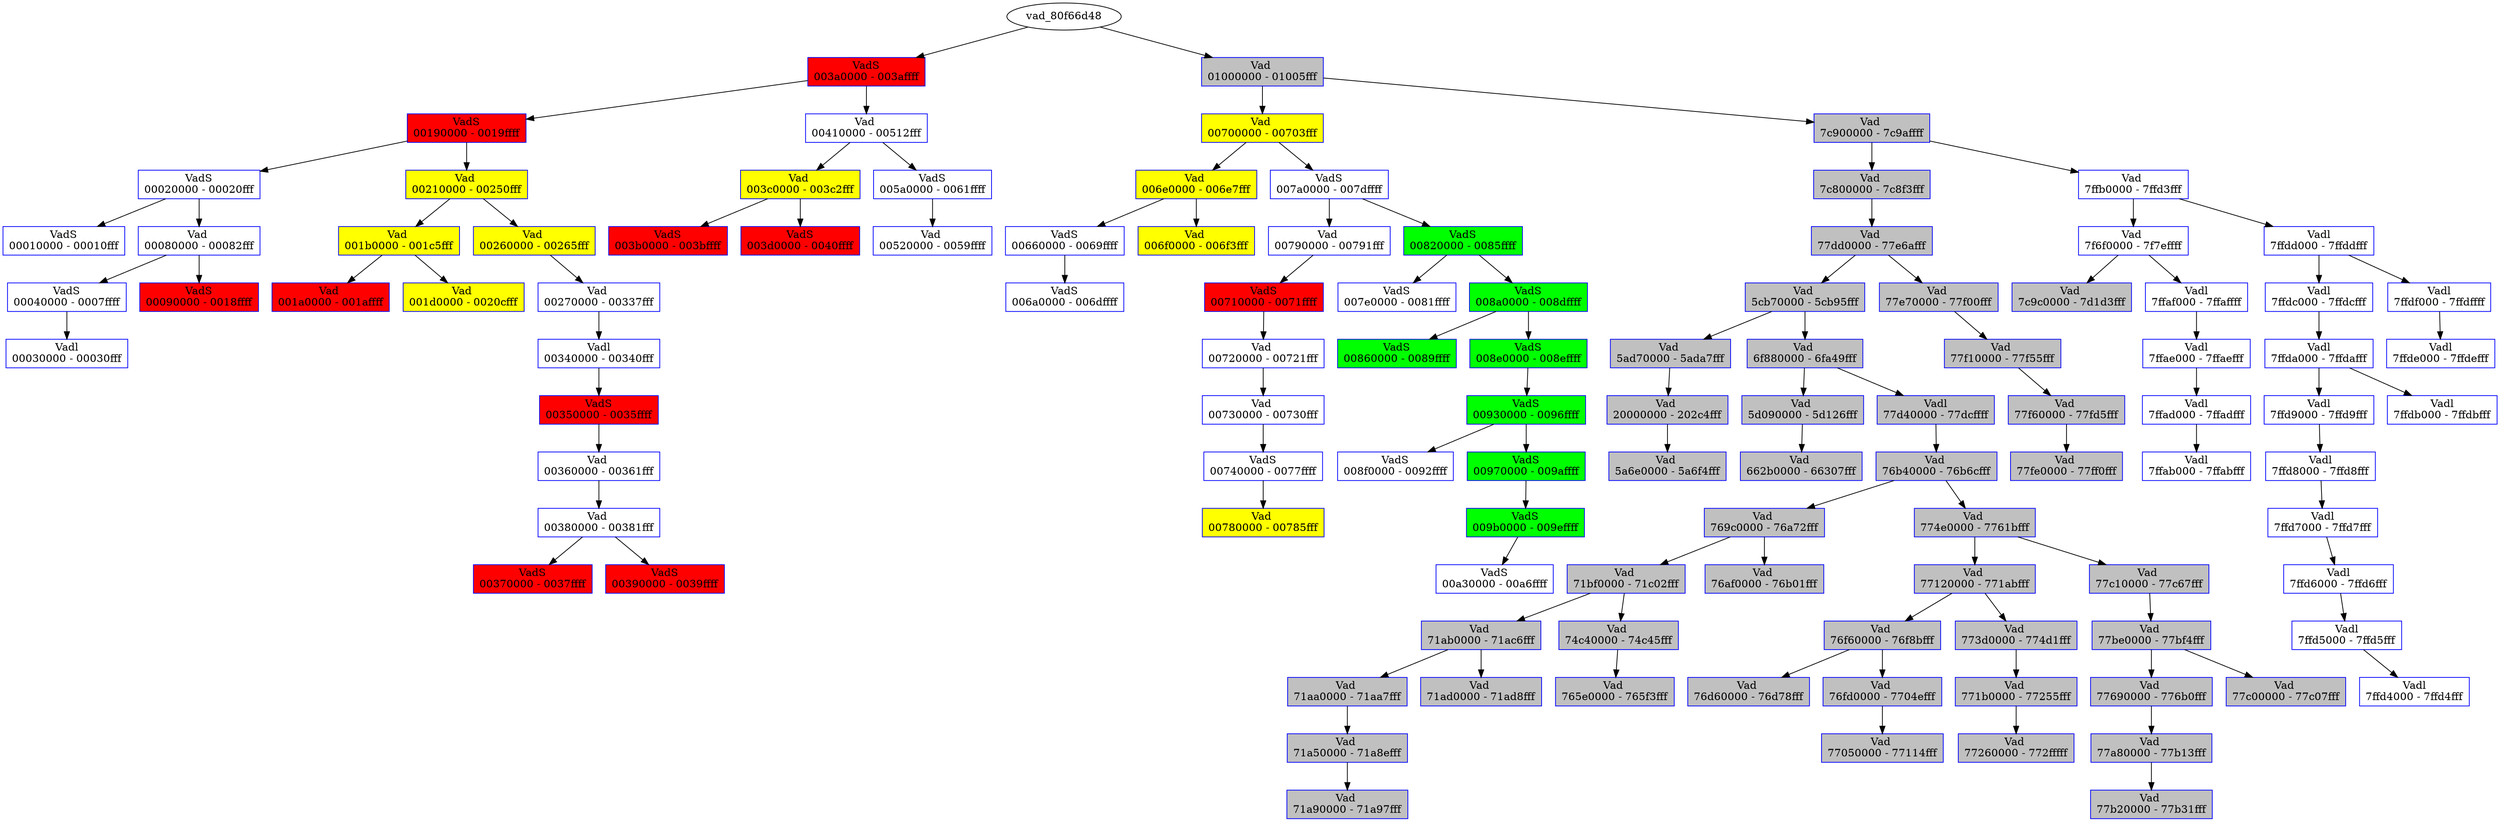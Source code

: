 /* Pid:   1148 */
digraph processtree {
graph [rankdir = "TB"];
vad_80f66d48 -> vad_80fb7f10
vad_80fb7f10 [label = "{ VadS\n003a0000 - 003affff }"shape = "record" color = "blue" style = "filled" fillcolor = "red"];
vad_80fb7f10 -> vad_81024a10
vad_81024a10 [label = "{ VadS\n00190000 - 0019ffff }"shape = "record" color = "blue" style = "filled" fillcolor = "red"];
vad_81024a10 -> vad_80f5f7e8
vad_80f5f7e8 [label = "{ VadS\n00020000 - 00020fff }"shape = "record" color = "blue" style = "filled" fillcolor = "white"];
vad_80f5f7e8 -> vad_80f5fa20
vad_80f5fa20 [label = "{ VadS\n00010000 - 00010fff }"shape = "record" color = "blue" style = "filled" fillcolor = "white"];
vad_80f5f7e8 -> vad_ff21ae80
vad_ff21ae80 [label = "{ Vad \n00080000 - 00082fff }"shape = "record" color = "blue" style = "filled" fillcolor = "white"];
vad_ff21ae80 -> vad_80fb8dd0
vad_80fb8dd0 [label = "{ VadS\n00040000 - 0007ffff }"shape = "record" color = "blue" style = "filled" fillcolor = "white"];
vad_80fb8dd0 -> vad_ff20ad20
vad_ff20ad20 [label = "{ Vadl\n00030000 - 00030fff }"shape = "record" color = "blue" style = "filled" fillcolor = "white"];
vad_ff21ae80 -> vad_80f27c18
vad_80f27c18 [label = "{ VadS\n00090000 - 0018ffff }"shape = "record" color = "blue" style = "filled" fillcolor = "red"];
vad_81024a10 -> vad_ff212ef0
vad_ff212ef0 [label = "{ Vad \n00210000 - 00250fff }"shape = "record" color = "blue" style = "filled" fillcolor = "yellow"];
vad_ff212ef0 -> vad_ff212f50
vad_ff212f50 [label = "{ Vad \n001b0000 - 001c5fff }"shape = "record" color = "blue" style = "filled" fillcolor = "yellow"];
vad_ff212f50 -> vad_ff1f2290
vad_ff1f2290 [label = "{ Vad \n001a0000 - 001affff }"shape = "record" color = "blue" style = "filled" fillcolor = "red"];
vad_ff212f50 -> vad_ff212f20
vad_ff212f20 [label = "{ Vad \n001d0000 - 0020cfff }"shape = "record" color = "blue" style = "filled" fillcolor = "yellow"];
vad_ff212ef0 -> vad_ff2037d0
vad_ff2037d0 [label = "{ Vad \n00260000 - 00265fff }"shape = "record" color = "blue" style = "filled" fillcolor = "yellow"];
vad_ff2037d0 -> vad_ff21da50
vad_ff21da50 [label = "{ Vad \n00270000 - 00337fff }"shape = "record" color = "blue" style = "filled" fillcolor = "white"];
vad_ff21da50 -> vad_ff20abb8
vad_ff20abb8 [label = "{ Vadl\n00340000 - 00340fff }"shape = "record" color = "blue" style = "filled" fillcolor = "white"];
vad_ff20abb8 -> vad_80fb5830
vad_80fb5830 [label = "{ VadS\n00350000 - 0035ffff }"shape = "record" color = "blue" style = "filled" fillcolor = "red"];
vad_80fb5830 -> vad_ff20a788
vad_ff20a788 [label = "{ Vad \n00360000 - 00361fff }"shape = "record" color = "blue" style = "filled" fillcolor = "white"];
vad_ff20a788 -> vad_ff20a6c8
vad_ff20a6c8 [label = "{ Vad \n00380000 - 00381fff }"shape = "record" color = "blue" style = "filled" fillcolor = "white"];
vad_ff20a6c8 -> vad_80f032c8
vad_80f032c8 [label = "{ VadS\n00370000 - 0037ffff }"shape = "record" color = "blue" style = "filled" fillcolor = "red"];
vad_ff20a6c8 -> vad_80ef5340
vad_80ef5340 [label = "{ VadS\n00390000 - 0039ffff }"shape = "record" color = "blue" style = "filled" fillcolor = "red"];
vad_80fb7f10 -> vad_80fa29b8
vad_80fa29b8 [label = "{ Vad \n00410000 - 00512fff }"shape = "record" color = "blue" style = "filled" fillcolor = "white"];
vad_80fa29b8 -> vad_ff21da80
vad_ff21da80 [label = "{ Vad \n003c0000 - 003c2fff }"shape = "record" color = "blue" style = "filled" fillcolor = "yellow"];
vad_ff21da80 -> vad_80fb7640
vad_80fb7640 [label = "{ VadS\n003b0000 - 003bffff }"shape = "record" color = "blue" style = "filled" fillcolor = "red"];
vad_ff21da80 -> vad_80f05f80
vad_80f05f80 [label = "{ VadS\n003d0000 - 0040ffff }"shape = "record" color = "blue" style = "filled" fillcolor = "red"];
vad_80fa29b8 -> vad_80fb5ed0
vad_80fb5ed0 [label = "{ VadS\n005a0000 - 0061ffff }"shape = "record" color = "blue" style = "filled" fillcolor = "white"];
vad_80fb5ed0 -> vad_ff1eb300
vad_ff1eb300 [label = "{ Vad \n00520000 - 0059ffff }"shape = "record" color = "blue" style = "filled" fillcolor = "white"];
vad_80f66d48 -> vad_80f0d128
vad_80f0d128 [label = "{ Vad \n01000000 - 01005fff }"shape = "record" color = "blue" style = "filled" fillcolor = "gray"];
vad_80f0d128 -> vad_ff1dc1b0
vad_ff1dc1b0 [label = "{ Vad \n00700000 - 00703fff }"shape = "record" color = "blue" style = "filled" fillcolor = "yellow"];
vad_ff1dc1b0 -> vad_80ef79e0
vad_80ef79e0 [label = "{ Vad \n006e0000 - 006e7fff }"shape = "record" color = "blue" style = "filled" fillcolor = "yellow"];
vad_80ef79e0 -> vad_80f04428
vad_80f04428 [label = "{ VadS\n00660000 - 0069ffff }"shape = "record" color = "blue" style = "filled" fillcolor = "white"];
vad_80f04428 -> vad_ff13b2c8
vad_ff13b2c8 [label = "{ VadS\n006a0000 - 006dffff }"shape = "record" color = "blue" style = "filled" fillcolor = "white"];
vad_80ef79e0 -> vad_ff2ab458
vad_ff2ab458 [label = "{ Vad \n006f0000 - 006f3fff }"shape = "record" color = "blue" style = "filled" fillcolor = "yellow"];
vad_ff1dc1b0 -> vad_ff22abe8
vad_ff22abe8 [label = "{ VadS\n007a0000 - 007dffff }"shape = "record" color = "blue" style = "filled" fillcolor = "white"];
vad_ff22abe8 -> vad_ff257ea0
vad_ff257ea0 [label = "{ Vad \n00790000 - 00791fff }"shape = "record" color = "blue" style = "filled" fillcolor = "white"];
vad_ff257ea0 -> vad_ff208a50
vad_ff208a50 [label = "{ VadS\n00710000 - 0071ffff }"shape = "record" color = "blue" style = "filled" fillcolor = "red"];
vad_ff208a50 -> vad_80fbe150
vad_80fbe150 [label = "{ Vad \n00720000 - 00721fff }"shape = "record" color = "blue" style = "filled" fillcolor = "white"];
vad_80fbe150 -> vad_80f66840
vad_80f66840 [label = "{ Vad \n00730000 - 00730fff }"shape = "record" color = "blue" style = "filled" fillcolor = "white"];
vad_80f66840 -> vad_ff22b490
vad_ff22b490 [label = "{ VadS\n00740000 - 0077ffff }"shape = "record" color = "blue" style = "filled" fillcolor = "white"];
vad_ff22b490 -> vad_ff12bd68
vad_ff12bd68 [label = "{ Vad \n00780000 - 00785fff }"shape = "record" color = "blue" style = "filled" fillcolor = "yellow"];
vad_ff22abe8 -> vad_ff13a7f8
vad_ff13a7f8 [label = "{ VadS\n00820000 - 0085ffff }"shape = "record" color = "blue" style = "filled" fillcolor = "green"];
vad_ff13a7f8 -> vad_ff24e8b8
vad_ff24e8b8 [label = "{ VadS\n007e0000 - 0081ffff }"shape = "record" color = "blue" style = "filled" fillcolor = "white"];
vad_ff13a7f8 -> vad_ff13b358
vad_ff13b358 [label = "{ VadS\n008a0000 - 008dffff }"shape = "record" color = "blue" style = "filled" fillcolor = "green"];
vad_ff13b358 -> vad_ff139068
vad_ff139068 [label = "{ VadS\n00860000 - 0089ffff }"shape = "record" color = "blue" style = "filled" fillcolor = "green"];
vad_ff13b358 -> vad_ff141aa0
vad_ff141aa0 [label = "{ VadS\n008e0000 - 008effff }"shape = "record" color = "blue" style = "filled" fillcolor = "green"];
vad_ff141aa0 -> vad_ff24ed40
vad_ff24ed40 [label = "{ VadS\n00930000 - 0096ffff }"shape = "record" color = "blue" style = "filled" fillcolor = "green"];
vad_ff24ed40 -> vad_ff2087c0
vad_ff2087c0 [label = "{ VadS\n008f0000 - 0092ffff }"shape = "record" color = "blue" style = "filled" fillcolor = "white"];
vad_ff24ed40 -> vad_ff12b770
vad_ff12b770 [label = "{ VadS\n00970000 - 009affff }"shape = "record" color = "blue" style = "filled" fillcolor = "green"];
vad_ff12b770 -> vad_80f2f538
vad_80f2f538 [label = "{ VadS\n009b0000 - 009effff }"shape = "record" color = "blue" style = "filled" fillcolor = "green"];
vad_80f2f538 -> vad_ff27e908
vad_ff27e908 [label = "{ VadS\n00a30000 - 00a6ffff }"shape = "record" color = "blue" style = "filled" fillcolor = "white"];
vad_80f0d128 -> vad_ff1f7818
vad_ff1f7818 [label = "{ Vad \n7c900000 - 7c9affff }"shape = "record" color = "blue" style = "filled" fillcolor = "gray"];
vad_ff1f7818 -> vad_ff1e1c10
vad_ff1e1c10 [label = "{ Vad \n7c800000 - 7c8f3fff }"shape = "record" color = "blue" style = "filled" fillcolor = "gray"];
vad_ff1e1c10 -> vad_ff2037a0
vad_ff2037a0 [label = "{ Vad \n77dd0000 - 77e6afff }"shape = "record" color = "blue" style = "filled" fillcolor = "gray"];
vad_ff2037a0 -> vad_ff203740
vad_ff203740 [label = "{ Vad \n5cb70000 - 5cb95fff }"shape = "record" color = "blue" style = "filled" fillcolor = "gray"];
vad_ff203740 -> vad_ff21dab0
vad_ff21dab0 [label = "{ Vad \n5ad70000 - 5ada7fff }"shape = "record" color = "blue" style = "filled" fillcolor = "gray"];
vad_ff21dab0 -> vad_ff2a5458
vad_ff2a5458 [label = "{ Vad \n20000000 - 202c4fff }"shape = "record" color = "blue" style = "filled" fillcolor = "gray"];
vad_ff2a5458 -> vad_80f04500
vad_80f04500 [label = "{ Vad \n5a6e0000 - 5a6f4fff }"shape = "record" color = "blue" style = "filled" fillcolor = "gray"];
vad_ff203740 -> vad_ff203630
vad_ff203630 [label = "{ Vad \n6f880000 - 6fa49fff }"shape = "record" color = "blue" style = "filled" fillcolor = "gray"];
vad_ff203630 -> vad_ff20a728
vad_ff20a728 [label = "{ Vad \n5d090000 - 5d126fff }"shape = "record" color = "blue" style = "filled" fillcolor = "gray"];
vad_ff20a728 -> vad_ff12d918
vad_ff12d918 [label = "{ Vad \n662b0000 - 66307fff }"shape = "record" color = "blue" style = "filled" fillcolor = "gray"];
vad_ff203630 -> vad_ff20ace0
vad_ff20ace0 [label = "{ Vadl\n77d40000 - 77dcffff }"shape = "record" color = "blue" style = "filled" fillcolor = "gray"];
vad_ff20ace0 -> vad_ff21dc60
vad_ff21dc60 [label = "{ Vad \n76b40000 - 76b6cfff }"shape = "record" color = "blue" style = "filled" fillcolor = "gray"];
vad_ff21dc60 -> vad_ff21dae0
vad_ff21dae0 [label = "{ Vad \n769c0000 - 76a72fff }"shape = "record" color = "blue" style = "filled" fillcolor = "gray"];
vad_ff21dae0 -> vad_ff20a5e8
vad_ff20a5e8 [label = "{ Vad \n71bf0000 - 71c02fff }"shape = "record" color = "blue" style = "filled" fillcolor = "gray"];
vad_ff20a5e8 -> vad_ff2128c0
vad_ff2128c0 [label = "{ Vad \n71ab0000 - 71ac6fff }"shape = "record" color = "blue" style = "filled" fillcolor = "gray"];
vad_ff2128c0 -> vad_ff21aba0
vad_ff21aba0 [label = "{ Vad \n71aa0000 - 71aa7fff }"shape = "record" color = "blue" style = "filled" fillcolor = "gray"];
vad_ff21aba0 -> vad_ff266318
vad_ff266318 [label = "{ Vad \n71a50000 - 71a8efff }"shape = "record" color = "blue" style = "filled" fillcolor = "gray"];
vad_ff266318 -> vad_ff2662b8
vad_ff2662b8 [label = "{ Vad \n71a90000 - 71a97fff }"shape = "record" color = "blue" style = "filled" fillcolor = "gray"];
vad_ff2128c0 -> vad_80f0cb08
vad_80f0cb08 [label = "{ Vad \n71ad0000 - 71ad8fff }"shape = "record" color = "blue" style = "filled" fillcolor = "gray"];
vad_ff20a5e8 -> vad_ff2a5270
vad_ff2a5270 [label = "{ Vad \n74c40000 - 74c45fff }"shape = "record" color = "blue" style = "filled" fillcolor = "gray"];
vad_ff2a5270 -> vad_ff1363f8
vad_ff1363f8 [label = "{ Vad \n765e0000 - 765f3fff }"shape = "record" color = "blue" style = "filled" fillcolor = "gray"];
vad_ff21dae0 -> vad_80f7b4e8
vad_80f7b4e8 [label = "{ Vad \n76af0000 - 76b01fff }"shape = "record" color = "blue" style = "filled" fillcolor = "gray"];
vad_ff21dc60 -> vad_ff21dc30
vad_ff21dc30 [label = "{ Vad \n774e0000 - 7761bfff }"shape = "record" color = "blue" style = "filled" fillcolor = "gray"];
vad_ff21dc30 -> vad_ff21dbd0
vad_ff21dbd0 [label = "{ Vad \n77120000 - 771abfff }"shape = "record" color = "blue" style = "filled" fillcolor = "gray"];
vad_ff21dbd0 -> vad_ff20aa00
vad_ff20aa00 [label = "{ Vad \n76f60000 - 76f8bfff }"shape = "record" color = "blue" style = "filled" fillcolor = "gray"];
vad_ff20aa00 -> vad_ff203f08
vad_ff203f08 [label = "{ Vad \n76d60000 - 76d78fff }"shape = "record" color = "blue" style = "filled" fillcolor = "gray"];
vad_ff20aa00 -> vad_ff12fcb8
vad_ff12fcb8 [label = "{ Vad \n76fd0000 - 7704efff }"shape = "record" color = "blue" style = "filled" fillcolor = "gray"];
vad_ff12fcb8 -> vad_ff1308a0
vad_ff1308a0 [label = "{ Vad \n77050000 - 77114fff }"shape = "record" color = "blue" style = "filled" fillcolor = "gray"];
vad_ff21dbd0 -> vad_ff20a758
vad_ff20a758 [label = "{ Vad \n773d0000 - 774d1fff }"shape = "record" color = "blue" style = "filled" fillcolor = "gray"];
vad_ff20a758 -> vad_80f79170
vad_80f79170 [label = "{ Vad \n771b0000 - 77255fff }"shape = "record" color = "blue" style = "filled" fillcolor = "gray"];
vad_80f79170 -> vad_ff251e80
vad_ff251e80 [label = "{ Vad \n77260000 - 772fffff }"shape = "record" color = "blue" style = "filled" fillcolor = "gray"];
vad_ff21dc30 -> vad_ff21dc00
vad_ff21dc00 [label = "{ Vad \n77c10000 - 77c67fff }"shape = "record" color = "blue" style = "filled" fillcolor = "gray"];
vad_ff21dc00 -> vad_ff21dba0
vad_ff21dba0 [label = "{ Vad \n77be0000 - 77bf4fff }"shape = "record" color = "blue" style = "filled" fillcolor = "gray"];
vad_ff21dba0 -> vad_ff20aa30
vad_ff20aa30 [label = "{ Vad \n77690000 - 776b0fff }"shape = "record" color = "blue" style = "filled" fillcolor = "gray"];
vad_ff20aa30 -> vad_ff24ad88
vad_ff24ad88 [label = "{ Vad \n77a80000 - 77b13fff }"shape = "record" color = "blue" style = "filled" fillcolor = "gray"];
vad_ff24ad88 -> vad_80fced50
vad_80fced50 [label = "{ Vad \n77b20000 - 77b31fff }"shape = "record" color = "blue" style = "filled" fillcolor = "gray"];
vad_ff21dba0 -> vad_ff21db70
vad_ff21db70 [label = "{ Vad \n77c00000 - 77c07fff }"shape = "record" color = "blue" style = "filled" fillcolor = "gray"];
vad_ff2037a0 -> vad_ff203770
vad_ff203770 [label = "{ Vad \n77e70000 - 77f00fff }"shape = "record" color = "blue" style = "filled" fillcolor = "gray"];
vad_ff203770 -> vad_ff21dc90
vad_ff21dc90 [label = "{ Vad \n77f10000 - 77f55fff }"shape = "record" color = "blue" style = "filled" fillcolor = "gray"];
vad_ff21dc90 -> vad_ff21db10
vad_ff21db10 [label = "{ Vad \n77f60000 - 77fd5fff }"shape = "record" color = "blue" style = "filled" fillcolor = "gray"];
vad_ff21db10 -> vad_80fec218
vad_80fec218 [label = "{ Vad \n77fe0000 - 77ff0fff }"shape = "record" color = "blue" style = "filled" fillcolor = "gray"];
vad_ff1f7818 -> vad_ff1f7d98
vad_ff1f7d98 [label = "{ Vad \n7ffb0000 - 7ffd3fff }"shape = "record" color = "blue" style = "filled" fillcolor = "white"];
vad_ff1f7d98 -> vad_ff1f78a0
vad_ff1f78a0 [label = "{ Vad \n7f6f0000 - 7f7effff }"shape = "record" color = "blue" style = "filled" fillcolor = "white"];
vad_ff1f78a0 -> vad_ff21db40
vad_ff21db40 [label = "{ Vad \n7c9c0000 - 7d1d3fff }"shape = "record" color = "blue" style = "filled" fillcolor = "gray"];
vad_ff1f78a0 -> vad_ff1f5008
vad_ff1f5008 [label = "{ Vadl\n7ffaf000 - 7ffaffff }"shape = "record" color = "blue" style = "filled" fillcolor = "white"];
vad_ff1f5008 -> vad_ff1f5068
vad_ff1f5068 [label = "{ Vadl\n7ffae000 - 7ffaefff }"shape = "record" color = "blue" style = "filled" fillcolor = "white"];
vad_ff1f5068 -> vad_ff14f310
vad_ff14f310 [label = "{ Vadl\n7ffad000 - 7ffadfff }"shape = "record" color = "blue" style = "filled" fillcolor = "white"];
vad_ff14f310 -> vad_ff1e3c50
vad_ff1e3c50 [label = "{ Vadl\n7ffab000 - 7ffabfff }"shape = "record" color = "blue" style = "filled" fillcolor = "white"];
vad_ff1f7d98 -> vad_ff21b7e8
vad_ff21b7e8 [label = "{ Vadl\n7ffdd000 - 7ffddfff }"shape = "record" color = "blue" style = "filled" fillcolor = "white"];
vad_ff21b7e8 -> vad_ff1ea778
vad_ff1ea778 [label = "{ Vadl\n7ffdc000 - 7ffdcfff }"shape = "record" color = "blue" style = "filled" fillcolor = "white"];
vad_ff1ea778 -> vad_ff3a2388
vad_ff3a2388 [label = "{ Vadl\n7ffda000 - 7ffdafff }"shape = "record" color = "blue" style = "filled" fillcolor = "white"];
vad_ff3a2388 -> vad_80fa9588
vad_80fa9588 [label = "{ Vadl\n7ffd9000 - 7ffd9fff }"shape = "record" color = "blue" style = "filled" fillcolor = "white"];
vad_80fa9588 -> vad_80fbd9a8
vad_80fbd9a8 [label = "{ Vadl\n7ffd8000 - 7ffd8fff }"shape = "record" color = "blue" style = "filled" fillcolor = "white"];
vad_80fbd9a8 -> vad_ff12d2e8
vad_ff12d2e8 [label = "{ Vadl\n7ffd7000 - 7ffd7fff }"shape = "record" color = "blue" style = "filled" fillcolor = "white"];
vad_ff12d2e8 -> vad_ff12fce8
vad_ff12fce8 [label = "{ Vadl\n7ffd6000 - 7ffd6fff }"shape = "record" color = "blue" style = "filled" fillcolor = "white"];
vad_ff12fce8 -> vad_ff12f940
vad_ff12f940 [label = "{ Vadl\n7ffd5000 - 7ffd5fff }"shape = "record" color = "blue" style = "filled" fillcolor = "white"];
vad_ff12f940 -> vad_80f67fc8
vad_80f67fc8 [label = "{ Vadl\n7ffd4000 - 7ffd4fff }"shape = "record" color = "blue" style = "filled" fillcolor = "white"];
vad_ff3a2388 -> vad_ff12da68
vad_ff12da68 [label = "{ Vadl\n7ffdb000 - 7ffdbfff }"shape = "record" color = "blue" style = "filled" fillcolor = "white"];
vad_ff21b7e8 -> vad_ff229b08
vad_ff229b08 [label = "{ Vadl\n7ffdf000 - 7ffdffff }"shape = "record" color = "blue" style = "filled" fillcolor = "white"];
vad_ff229b08 -> vad_ff1fa618
vad_ff1fa618 [label = "{ Vadl\n7ffde000 - 7ffdefff }"shape = "record" color = "blue" style = "filled" fillcolor = "white"];
}
